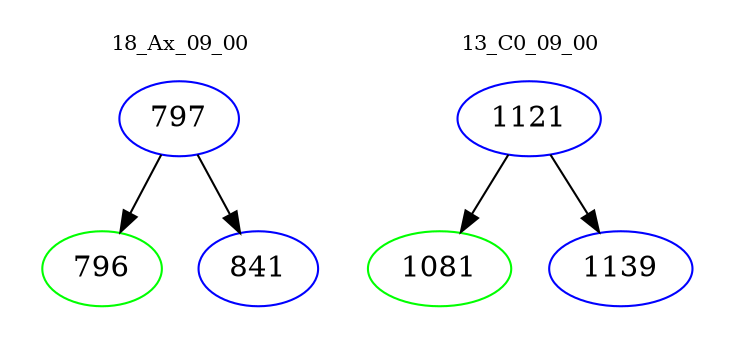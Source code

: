 digraph{
subgraph cluster_0 {
color = white
label = "18_Ax_09_00";
fontsize=10;
T0_797 [label="797", color="blue"]
T0_797 -> T0_796 [color="black"]
T0_796 [label="796", color="green"]
T0_797 -> T0_841 [color="black"]
T0_841 [label="841", color="blue"]
}
subgraph cluster_1 {
color = white
label = "13_C0_09_00";
fontsize=10;
T1_1121 [label="1121", color="blue"]
T1_1121 -> T1_1081 [color="black"]
T1_1081 [label="1081", color="green"]
T1_1121 -> T1_1139 [color="black"]
T1_1139 [label="1139", color="blue"]
}
}
